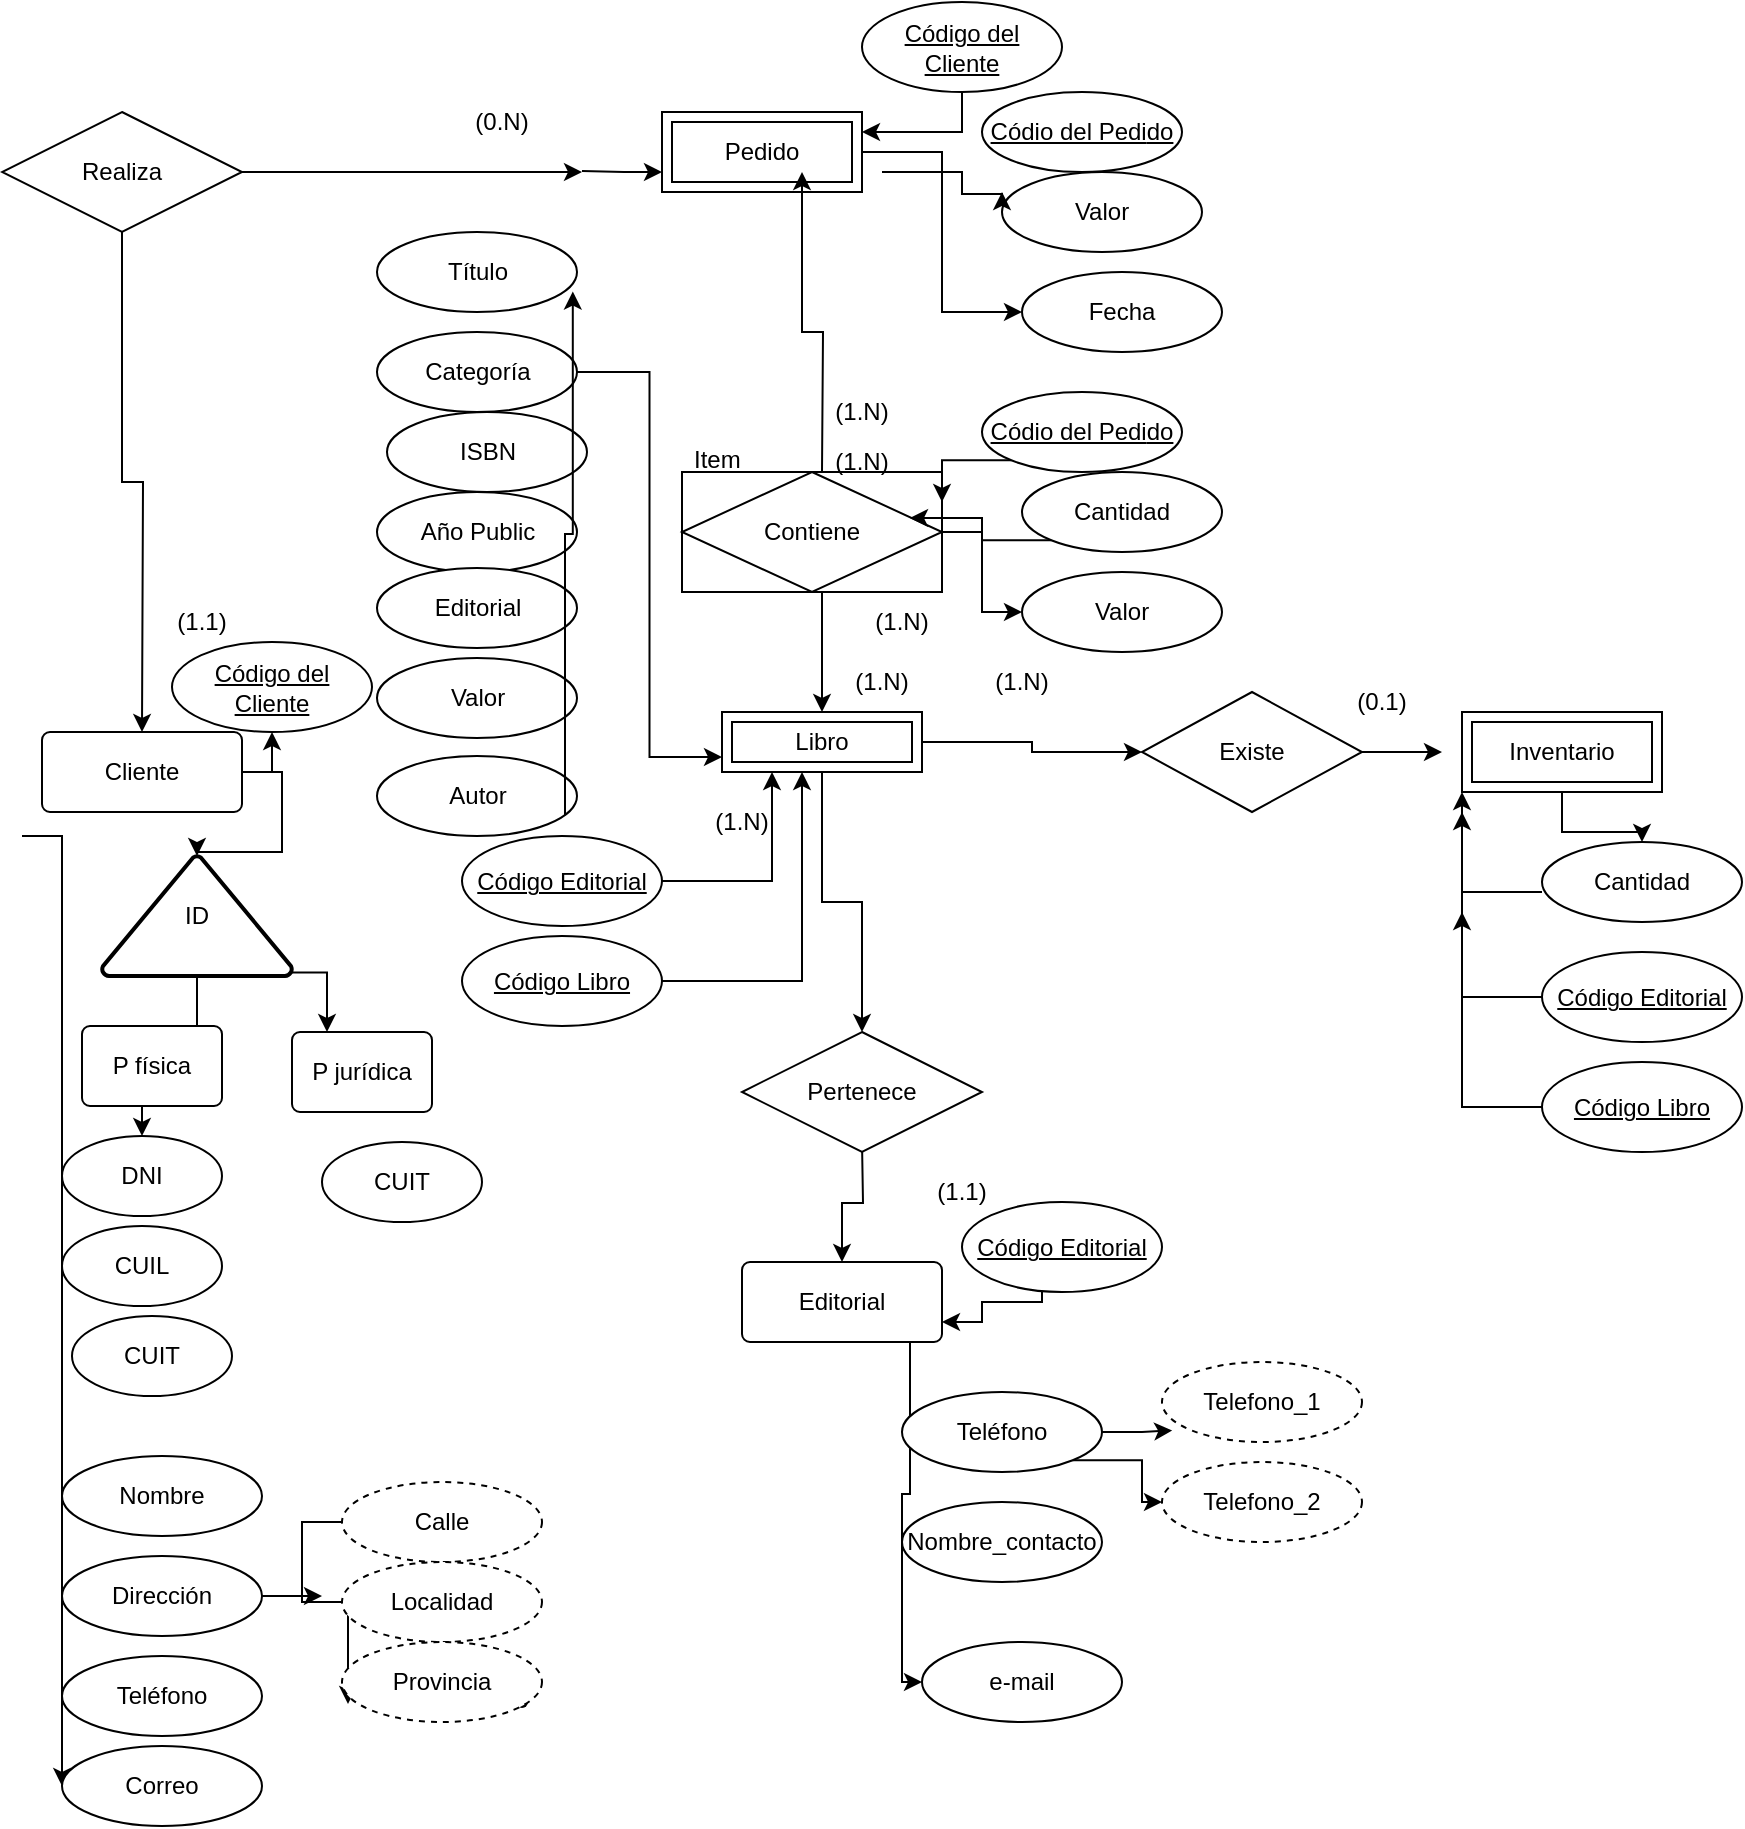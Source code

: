 <mxfile version="26.2.14">
  <diagram name="Página-1" id="XqcYxNgyNjFQ2hBGpFSJ">
    <mxGraphModel dx="1875" dy="1680" grid="1" gridSize="10" guides="1" tooltips="1" connect="1" arrows="1" fold="1" page="1" pageScale="1" pageWidth="827" pageHeight="1169" math="0" shadow="0">
      <root>
        <mxCell id="0" />
        <mxCell id="1" parent="0" />
        <mxCell id="j0QYSwoIqu1QwtUw-Y4--51" style="edgeStyle=orthogonalEdgeStyle;rounded=0;orthogonalLoop=1;jettySize=auto;html=1;exitX=1;exitY=0.5;exitDx=0;exitDy=0;" edge="1" parent="1" source="oGvwPSa7rUXXweESWLWe-1" target="j0QYSwoIqu1QwtUw-Y4--47">
          <mxGeometry relative="1" as="geometry" />
        </mxCell>
        <mxCell id="j0QYSwoIqu1QwtUw-Y4--91" style="edgeStyle=orthogonalEdgeStyle;rounded=0;orthogonalLoop=1;jettySize=auto;html=1;exitX=1;exitY=0.5;exitDx=0;exitDy=0;entryX=0.5;entryY=1;entryDx=0;entryDy=0;" edge="1" parent="1" source="oGvwPSa7rUXXweESWLWe-1" target="j0QYSwoIqu1QwtUw-Y4--86">
          <mxGeometry relative="1" as="geometry" />
        </mxCell>
        <mxCell id="oGvwPSa7rUXXweESWLWe-1" value="Cliente" style="rounded=1;arcSize=10;whiteSpace=wrap;html=1;align=center;" parent="1" vertex="1">
          <mxGeometry x="10" y="330" width="100" height="40" as="geometry" />
        </mxCell>
        <mxCell id="j0QYSwoIqu1QwtUw-Y4--83" style="edgeStyle=orthogonalEdgeStyle;rounded=0;orthogonalLoop=1;jettySize=auto;html=1;exitX=0;exitY=0.5;exitDx=0;exitDy=0;entryX=0;entryY=0.5;entryDx=0;entryDy=0;" edge="1" parent="1" target="j0QYSwoIqu1QwtUw-Y4--80">
          <mxGeometry relative="1" as="geometry">
            <mxPoint x="444" y="770" as="targetPoint" />
            <mxPoint x="444.0" y="635" as="sourcePoint" />
            <Array as="points">
              <mxPoint x="444" y="711" />
              <mxPoint x="440" y="711" />
              <mxPoint x="440" y="805" />
            </Array>
          </mxGeometry>
        </mxCell>
        <mxCell id="oGvwPSa7rUXXweESWLWe-2" value="Editorial" style="rounded=1;arcSize=10;whiteSpace=wrap;html=1;align=center;" parent="1" vertex="1">
          <mxGeometry x="360" y="595" width="100" height="40" as="geometry" />
        </mxCell>
        <mxCell id="j0QYSwoIqu1QwtUw-Y4--65" style="edgeStyle=orthogonalEdgeStyle;rounded=0;orthogonalLoop=1;jettySize=auto;html=1;entryX=0;entryY=0.5;entryDx=0;entryDy=0;" edge="1" parent="1" source="oGvwPSa7rUXXweESWLWe-3" target="j0QYSwoIqu1QwtUw-Y4--64">
          <mxGeometry relative="1" as="geometry" />
        </mxCell>
        <mxCell id="oGvwPSa7rUXXweESWLWe-3" value="Pedido" style="shape=ext;margin=3;double=1;whiteSpace=wrap;html=1;align=center;" parent="1" vertex="1">
          <mxGeometry x="320" y="20" width="100" height="40" as="geometry" />
        </mxCell>
        <mxCell id="j0QYSwoIqu1QwtUw-Y4--5" style="edgeStyle=orthogonalEdgeStyle;rounded=0;orthogonalLoop=1;jettySize=auto;html=1;entryX=0;entryY=0.5;entryDx=0;entryDy=0;" edge="1" parent="1" source="oGvwPSa7rUXXweESWLWe-4" target="j0QYSwoIqu1QwtUw-Y4--1">
          <mxGeometry relative="1" as="geometry" />
        </mxCell>
        <mxCell id="j0QYSwoIqu1QwtUw-Y4--7" style="edgeStyle=orthogonalEdgeStyle;rounded=0;orthogonalLoop=1;jettySize=auto;html=1;entryX=0.5;entryY=0;entryDx=0;entryDy=0;" edge="1" parent="1" source="oGvwPSa7rUXXweESWLWe-4" target="oGvwPSa7rUXXweESWLWe-20">
          <mxGeometry relative="1" as="geometry" />
        </mxCell>
        <mxCell id="oGvwPSa7rUXXweESWLWe-4" value="Libro" style="shape=ext;margin=3;double=1;whiteSpace=wrap;html=1;align=center;" parent="1" vertex="1">
          <mxGeometry x="350" y="320" width="100" height="30" as="geometry" />
        </mxCell>
        <mxCell id="j0QYSwoIqu1QwtUw-Y4--68" value="" style="edgeStyle=orthogonalEdgeStyle;rounded=0;orthogonalLoop=1;jettySize=auto;html=1;" edge="1" parent="1" source="oGvwPSa7rUXXweESWLWe-5" target="j0QYSwoIqu1QwtUw-Y4--62">
          <mxGeometry relative="1" as="geometry" />
        </mxCell>
        <mxCell id="oGvwPSa7rUXXweESWLWe-5" value="Inventario" style="shape=ext;margin=3;double=1;whiteSpace=wrap;html=1;align=center;" parent="1" vertex="1">
          <mxGeometry x="720" y="320" width="100" height="40" as="geometry" />
        </mxCell>
        <mxCell id="oGvwPSa7rUXXweESWLWe-9" style="edgeStyle=orthogonalEdgeStyle;rounded=0;orthogonalLoop=1;jettySize=auto;html=1;" parent="1" edge="1">
          <mxGeometry relative="1" as="geometry">
            <mxPoint x="280" y="49.5" as="sourcePoint" />
            <mxPoint x="320" y="50" as="targetPoint" />
          </mxGeometry>
        </mxCell>
        <mxCell id="oGvwPSa7rUXXweESWLWe-14" style="edgeStyle=orthogonalEdgeStyle;rounded=0;orthogonalLoop=1;jettySize=auto;html=1;" parent="1" source="oGvwPSa7rUXXweESWLWe-6" edge="1">
          <mxGeometry relative="1" as="geometry">
            <mxPoint x="280" y="50" as="targetPoint" />
          </mxGeometry>
        </mxCell>
        <mxCell id="j0QYSwoIqu1QwtUw-Y4--12" style="edgeStyle=orthogonalEdgeStyle;rounded=0;orthogonalLoop=1;jettySize=auto;html=1;exitX=0.5;exitY=1;exitDx=0;exitDy=0;" edge="1" parent="1" source="oGvwPSa7rUXXweESWLWe-6">
          <mxGeometry relative="1" as="geometry">
            <mxPoint x="60" y="330" as="targetPoint" />
          </mxGeometry>
        </mxCell>
        <mxCell id="oGvwPSa7rUXXweESWLWe-6" value="Realiza" style="shape=rhombus;perimeter=rhombusPerimeter;whiteSpace=wrap;html=1;align=center;" parent="1" vertex="1">
          <mxGeometry x="-10" y="20" width="120" height="60" as="geometry" />
        </mxCell>
        <mxCell id="j0QYSwoIqu1QwtUw-Y4--88" style="edgeStyle=orthogonalEdgeStyle;rounded=0;orthogonalLoop=1;jettySize=auto;html=1;exitX=0.5;exitY=1;exitDx=0;exitDy=0;" edge="1" parent="1" source="j0QYSwoIqu1QwtUw-Y4--86">
          <mxGeometry relative="1" as="geometry">
            <mxPoint x="125" y="320" as="targetPoint" />
            <Array as="points">
              <mxPoint x="125" y="310" />
            </Array>
          </mxGeometry>
        </mxCell>
        <mxCell id="oGvwPSa7rUXXweESWLWe-10" value="(1.1)" style="text;html=1;align=center;verticalAlign=middle;whiteSpace=wrap;rounded=0;" parent="1" vertex="1">
          <mxGeometry x="60" y="260" width="60" height="30" as="geometry" />
        </mxCell>
        <mxCell id="oGvwPSa7rUXXweESWLWe-11" value="(0.N)" style="text;html=1;align=center;verticalAlign=middle;whiteSpace=wrap;rounded=0;" parent="1" vertex="1">
          <mxGeometry x="210" y="10" width="60" height="30" as="geometry" />
        </mxCell>
        <mxCell id="oGvwPSa7rUXXweESWLWe-17" style="edgeStyle=orthogonalEdgeStyle;rounded=0;orthogonalLoop=1;jettySize=auto;html=1;" parent="1" edge="1">
          <mxGeometry relative="1" as="geometry">
            <mxPoint x="400" y="320" as="targetPoint" />
            <mxPoint x="400" y="260" as="sourcePoint" />
          </mxGeometry>
        </mxCell>
        <mxCell id="oGvwPSa7rUXXweESWLWe-16" style="edgeStyle=orthogonalEdgeStyle;rounded=0;orthogonalLoop=1;jettySize=auto;html=1;entryX=0.7;entryY=0.75;entryDx=0;entryDy=0;entryPerimeter=0;" parent="1" target="oGvwPSa7rUXXweESWLWe-3" edge="1">
          <mxGeometry relative="1" as="geometry">
            <mxPoint x="400" y="200" as="sourcePoint" />
          </mxGeometry>
        </mxCell>
        <mxCell id="oGvwPSa7rUXXweESWLWe-18" value="(1.N)" style="text;html=1;align=center;verticalAlign=middle;whiteSpace=wrap;rounded=0;" parent="1" vertex="1">
          <mxGeometry x="390" y="160" width="60" height="20" as="geometry" />
        </mxCell>
        <mxCell id="oGvwPSa7rUXXweESWLWe-19" value="(1.N)" style="text;html=1;align=center;verticalAlign=middle;whiteSpace=wrap;rounded=0;" parent="1" vertex="1">
          <mxGeometry x="410" y="260" width="60" height="30" as="geometry" />
        </mxCell>
        <mxCell id="j0QYSwoIqu1QwtUw-Y4--8" value="" style="edgeStyle=orthogonalEdgeStyle;rounded=0;orthogonalLoop=1;jettySize=auto;html=1;" edge="1" parent="1" target="oGvwPSa7rUXXweESWLWe-2">
          <mxGeometry relative="1" as="geometry">
            <mxPoint x="420" y="535" as="sourcePoint" />
          </mxGeometry>
        </mxCell>
        <mxCell id="oGvwPSa7rUXXweESWLWe-20" value="Pertenece" style="shape=rhombus;perimeter=rhombusPerimeter;whiteSpace=wrap;html=1;align=center;" parent="1" vertex="1">
          <mxGeometry x="360" y="480" width="120" height="60" as="geometry" />
        </mxCell>
        <mxCell id="oGvwPSa7rUXXweESWLWe-23" value="(1.N)" style="text;html=1;align=center;verticalAlign=middle;whiteSpace=wrap;rounded=0;" parent="1" vertex="1">
          <mxGeometry x="330" y="360" width="60" height="30" as="geometry" />
        </mxCell>
        <mxCell id="oGvwPSa7rUXXweESWLWe-24" value="(1.1)" style="text;html=1;align=center;verticalAlign=middle;whiteSpace=wrap;rounded=0;" parent="1" vertex="1">
          <mxGeometry x="440" y="545" width="60" height="30" as="geometry" />
        </mxCell>
        <mxCell id="j0QYSwoIqu1QwtUw-Y4--6" style="edgeStyle=orthogonalEdgeStyle;rounded=0;orthogonalLoop=1;jettySize=auto;html=1;" edge="1" parent="1" source="j0QYSwoIqu1QwtUw-Y4--1">
          <mxGeometry relative="1" as="geometry">
            <mxPoint x="710" y="340" as="targetPoint" />
          </mxGeometry>
        </mxCell>
        <mxCell id="j0QYSwoIqu1QwtUw-Y4--1" value="Existe" style="shape=rhombus;perimeter=rhombusPerimeter;whiteSpace=wrap;html=1;align=center;" vertex="1" parent="1">
          <mxGeometry x="560" y="310" width="110" height="60" as="geometry" />
        </mxCell>
        <mxCell id="j0QYSwoIqu1QwtUw-Y4--2" value="" style="shape=waypoint;sketch=0;size=6;pointerEvents=1;points=[];fillColor=none;resizable=0;rotatable=0;perimeter=centerPerimeter;snapToPoint=1;" vertex="1" parent="1">
          <mxGeometry x="240" y="805" width="20" height="20" as="geometry" />
        </mxCell>
        <mxCell id="j0QYSwoIqu1QwtUw-Y4--13" style="edgeStyle=orthogonalEdgeStyle;rounded=0;orthogonalLoop=1;jettySize=auto;html=1;exitX=0.5;exitY=1;exitDx=0;exitDy=0;" edge="1" parent="1" source="oGvwPSa7rUXXweESWLWe-10" target="oGvwPSa7rUXXweESWLWe-10">
          <mxGeometry relative="1" as="geometry" />
        </mxCell>
        <mxCell id="j0QYSwoIqu1QwtUw-Y4--14" value="(1.N)" style="text;html=1;align=center;verticalAlign=middle;whiteSpace=wrap;rounded=0;" vertex="1" parent="1">
          <mxGeometry x="470" y="290" width="60" height="30" as="geometry" />
        </mxCell>
        <mxCell id="j0QYSwoIqu1QwtUw-Y4--15" value="(0.1)" style="text;html=1;align=center;verticalAlign=middle;whiteSpace=wrap;rounded=0;" vertex="1" parent="1">
          <mxGeometry x="650" y="300" width="60" height="30" as="geometry" />
        </mxCell>
        <mxCell id="j0QYSwoIqu1QwtUw-Y4--103" value="" style="edgeStyle=orthogonalEdgeStyle;rounded=0;orthogonalLoop=1;jettySize=auto;html=1;" edge="1" parent="1" source="j0QYSwoIqu1QwtUw-Y4--16" target="j0QYSwoIqu1QwtUw-Y4--102">
          <mxGeometry relative="1" as="geometry" />
        </mxCell>
        <mxCell id="j0QYSwoIqu1QwtUw-Y4--16" value="Contiene" style="shape=associativeEntity;whiteSpace=wrap;html=1;align=center;" vertex="1" parent="1">
          <mxGeometry x="330" y="200" width="130" height="60" as="geometry" />
        </mxCell>
        <mxCell id="j0QYSwoIqu1QwtUw-Y4--17" value="Item" style="text;strokeColor=none;fillColor=none;spacingLeft=4;spacingRight=4;overflow=hidden;rotatable=0;points=[[0,0.5],[1,0.5]];portConstraint=eastwest;fontSize=12;whiteSpace=wrap;html=1;" vertex="1" parent="1">
          <mxGeometry x="330" y="180" width="40" height="30" as="geometry" />
        </mxCell>
        <mxCell id="j0QYSwoIqu1QwtUw-Y4--18" value="(1.N)" style="text;html=1;align=center;verticalAlign=middle;whiteSpace=wrap;rounded=0;" vertex="1" parent="1">
          <mxGeometry x="390" y="180" width="60" height="30" as="geometry" />
        </mxCell>
        <mxCell id="j0QYSwoIqu1QwtUw-Y4--19" value="(1.N)" style="text;html=1;align=center;verticalAlign=middle;whiteSpace=wrap;rounded=0;" vertex="1" parent="1">
          <mxGeometry x="400" y="290" width="60" height="30" as="geometry" />
        </mxCell>
        <mxCell id="j0QYSwoIqu1QwtUw-Y4--37" value="" style="edgeStyle=orthogonalEdgeStyle;rounded=0;orthogonalLoop=1;jettySize=auto;html=1;" edge="1" parent="1" target="j0QYSwoIqu1QwtUw-Y4--36">
          <mxGeometry relative="1" as="geometry">
            <mxPoint x="185.0" y="750.059" as="sourcePoint" />
          </mxGeometry>
        </mxCell>
        <mxCell id="j0QYSwoIqu1QwtUw-Y4--31" style="edgeStyle=orthogonalEdgeStyle;rounded=0;orthogonalLoop=1;jettySize=auto;html=1;entryX=0;entryY=0.5;entryDx=0;entryDy=0;" edge="1" parent="1" target="j0QYSwoIqu1QwtUw-Y4--45">
          <mxGeometry relative="1" as="geometry">
            <mxPoint x="30.0" y="572" as="targetPoint" />
            <mxPoint y="382" as="sourcePoint" />
            <Array as="points">
              <mxPoint x="20" y="382" />
            </Array>
          </mxGeometry>
        </mxCell>
        <mxCell id="j0QYSwoIqu1QwtUw-Y4--109" style="edgeStyle=orthogonalEdgeStyle;rounded=0;orthogonalLoop=1;jettySize=auto;html=1;exitX=0;exitY=0.5;exitDx=0;exitDy=0;entryX=0.03;entryY=0.775;entryDx=0;entryDy=0;entryPerimeter=0;" edge="1" parent="1" source="j0QYSwoIqu1QwtUw-Y4--34" target="j0QYSwoIqu1QwtUw-Y4--36">
          <mxGeometry relative="1" as="geometry">
            <mxPoint x="160" y="830" as="targetPoint" />
          </mxGeometry>
        </mxCell>
        <mxCell id="j0QYSwoIqu1QwtUw-Y4--34" value="Calle" style="ellipse;whiteSpace=wrap;html=1;align=center;dashed=1;" vertex="1" parent="1">
          <mxGeometry x="160" y="705" width="100" height="40" as="geometry" />
        </mxCell>
        <mxCell id="j0QYSwoIqu1QwtUw-Y4--35" value="Localidad" style="ellipse;whiteSpace=wrap;html=1;align=center;dashed=1;" vertex="1" parent="1">
          <mxGeometry x="160" y="745" width="100" height="40" as="geometry" />
        </mxCell>
        <mxCell id="j0QYSwoIqu1QwtUw-Y4--36" value="Provincia" style="ellipse;whiteSpace=wrap;html=1;align=center;dashed=1;" vertex="1" parent="1">
          <mxGeometry x="160" y="785" width="100" height="40" as="geometry" />
        </mxCell>
        <mxCell id="j0QYSwoIqu1QwtUw-Y4--42" value="Nombre" style="ellipse;whiteSpace=wrap;html=1;align=center;" vertex="1" parent="1">
          <mxGeometry x="20" y="692" width="100" height="40" as="geometry" />
        </mxCell>
        <mxCell id="j0QYSwoIqu1QwtUw-Y4--108" value="" style="edgeStyle=orthogonalEdgeStyle;rounded=0;orthogonalLoop=1;jettySize=auto;html=1;" edge="1" parent="1" source="j0QYSwoIqu1QwtUw-Y4--43">
          <mxGeometry relative="1" as="geometry">
            <mxPoint x="150" y="762" as="targetPoint" />
          </mxGeometry>
        </mxCell>
        <mxCell id="j0QYSwoIqu1QwtUw-Y4--43" value="Dirección" style="ellipse;whiteSpace=wrap;html=1;align=center;" vertex="1" parent="1">
          <mxGeometry x="20" y="742" width="100" height="40" as="geometry" />
        </mxCell>
        <mxCell id="j0QYSwoIqu1QwtUw-Y4--44" value="Teléfono" style="ellipse;whiteSpace=wrap;html=1;align=center;" vertex="1" parent="1">
          <mxGeometry x="20" y="792" width="100" height="40" as="geometry" />
        </mxCell>
        <mxCell id="j0QYSwoIqu1QwtUw-Y4--45" value="Correo" style="ellipse;whiteSpace=wrap;html=1;align=center;" vertex="1" parent="1">
          <mxGeometry x="20" y="837" width="100" height="40" as="geometry" />
        </mxCell>
        <mxCell id="j0QYSwoIqu1QwtUw-Y4--60" value="" style="edgeStyle=orthogonalEdgeStyle;rounded=0;orthogonalLoop=1;jettySize=auto;html=1;" edge="1" parent="1" source="j0QYSwoIqu1QwtUw-Y4--47" target="j0QYSwoIqu1QwtUw-Y4--52">
          <mxGeometry relative="1" as="geometry" />
        </mxCell>
        <mxCell id="j0QYSwoIqu1QwtUw-Y4--61" style="edgeStyle=orthogonalEdgeStyle;rounded=0;orthogonalLoop=1;jettySize=auto;html=1;exitX=0.99;exitY=0.97;exitDx=0;exitDy=0;exitPerimeter=0;entryX=0.25;entryY=0;entryDx=0;entryDy=0;" edge="1" parent="1" source="j0QYSwoIqu1QwtUw-Y4--47" target="j0QYSwoIqu1QwtUw-Y4--50">
          <mxGeometry relative="1" as="geometry" />
        </mxCell>
        <mxCell id="j0QYSwoIqu1QwtUw-Y4--47" value="ID" style="strokeWidth=2;html=1;shape=mxgraph.flowchart.extract_or_measurement;whiteSpace=wrap;" vertex="1" parent="1">
          <mxGeometry x="40" y="392" width="95" height="60" as="geometry" />
        </mxCell>
        <mxCell id="j0QYSwoIqu1QwtUw-Y4--49" value="P física" style="rounded=1;arcSize=10;whiteSpace=wrap;html=1;align=center;" vertex="1" parent="1">
          <mxGeometry x="30" y="477" width="70" height="40" as="geometry" />
        </mxCell>
        <mxCell id="j0QYSwoIqu1QwtUw-Y4--50" value="P jurídica" style="rounded=1;arcSize=10;whiteSpace=wrap;html=1;align=center;" vertex="1" parent="1">
          <mxGeometry x="135" y="480" width="70" height="40" as="geometry" />
        </mxCell>
        <mxCell id="j0QYSwoIqu1QwtUw-Y4--52" value="DNI" style="ellipse;whiteSpace=wrap;html=1;align=center;" vertex="1" parent="1">
          <mxGeometry x="20" y="532" width="80" height="40" as="geometry" />
        </mxCell>
        <mxCell id="j0QYSwoIqu1QwtUw-Y4--54" value="CUIL" style="ellipse;whiteSpace=wrap;html=1;align=center;" vertex="1" parent="1">
          <mxGeometry x="20" y="577" width="80" height="40" as="geometry" />
        </mxCell>
        <mxCell id="j0QYSwoIqu1QwtUw-Y4--56" value="CUIT" style="ellipse;whiteSpace=wrap;html=1;align=center;" vertex="1" parent="1">
          <mxGeometry x="25" y="622" width="80" height="40" as="geometry" />
        </mxCell>
        <mxCell id="j0QYSwoIqu1QwtUw-Y4--57" value="CUIT" style="ellipse;whiteSpace=wrap;html=1;align=center;" vertex="1" parent="1">
          <mxGeometry x="150" y="535" width="80" height="40" as="geometry" />
        </mxCell>
        <mxCell id="j0QYSwoIqu1QwtUw-Y4--62" value="Cantidad" style="ellipse;whiteSpace=wrap;html=1;align=center;" vertex="1" parent="1">
          <mxGeometry x="760" y="385" width="100" height="40" as="geometry" />
        </mxCell>
        <mxCell id="j0QYSwoIqu1QwtUw-Y4--63" value="Valor" style="ellipse;whiteSpace=wrap;html=1;align=center;" vertex="1" parent="1">
          <mxGeometry x="490" y="50" width="100" height="40" as="geometry" />
        </mxCell>
        <mxCell id="j0QYSwoIqu1QwtUw-Y4--64" value="Fecha" style="ellipse;whiteSpace=wrap;html=1;align=center;" vertex="1" parent="1">
          <mxGeometry x="500" y="100" width="100" height="40" as="geometry" />
        </mxCell>
        <mxCell id="j0QYSwoIqu1QwtUw-Y4--67" style="edgeStyle=orthogonalEdgeStyle;rounded=0;orthogonalLoop=1;jettySize=auto;html=1;" edge="1" parent="1">
          <mxGeometry relative="1" as="geometry">
            <mxPoint x="430" y="50" as="sourcePoint" />
            <mxPoint x="490" y="60" as="targetPoint" />
            <Array as="points">
              <mxPoint x="470" y="50" />
              <mxPoint x="470" y="61" />
              <mxPoint x="490" y="61" />
            </Array>
          </mxGeometry>
        </mxCell>
        <mxCell id="j0QYSwoIqu1QwtUw-Y4--69" value="Año Public" style="ellipse;whiteSpace=wrap;html=1;align=center;" vertex="1" parent="1">
          <mxGeometry x="177.5" y="210" width="100" height="40" as="geometry" />
        </mxCell>
        <mxCell id="j0QYSwoIqu1QwtUw-Y4--70" value="Editorial" style="ellipse;whiteSpace=wrap;html=1;align=center;" vertex="1" parent="1">
          <mxGeometry x="177.5" y="248" width="100" height="40" as="geometry" />
        </mxCell>
        <mxCell id="j0QYSwoIqu1QwtUw-Y4--71" value="Valor" style="ellipse;whiteSpace=wrap;html=1;align=center;" vertex="1" parent="1">
          <mxGeometry x="177.5" y="293" width="100" height="40" as="geometry" />
        </mxCell>
        <mxCell id="j0QYSwoIqu1QwtUw-Y4--72" value="Autor" style="ellipse;whiteSpace=wrap;html=1;align=center;" vertex="1" parent="1">
          <mxGeometry x="177.5" y="342" width="100" height="40" as="geometry" />
        </mxCell>
        <mxCell id="j0QYSwoIqu1QwtUw-Y4--73" value="ISBN" style="ellipse;whiteSpace=wrap;html=1;align=center;" vertex="1" parent="1">
          <mxGeometry x="182.5" y="170" width="100" height="40" as="geometry" />
        </mxCell>
        <mxCell id="j0QYSwoIqu1QwtUw-Y4--77" style="edgeStyle=orthogonalEdgeStyle;rounded=0;orthogonalLoop=1;jettySize=auto;html=1;entryX=0;entryY=0.75;entryDx=0;entryDy=0;" edge="1" parent="1" source="j0QYSwoIqu1QwtUw-Y4--74" target="oGvwPSa7rUXXweESWLWe-4">
          <mxGeometry relative="1" as="geometry" />
        </mxCell>
        <mxCell id="j0QYSwoIqu1QwtUw-Y4--74" value="Categoría" style="ellipse;whiteSpace=wrap;html=1;align=center;" vertex="1" parent="1">
          <mxGeometry x="177.5" y="130" width="100" height="40" as="geometry" />
        </mxCell>
        <mxCell id="j0QYSwoIqu1QwtUw-Y4--75" value="Título" style="ellipse;whiteSpace=wrap;html=1;align=center;" vertex="1" parent="1">
          <mxGeometry x="177.5" y="80" width="100" height="40" as="geometry" />
        </mxCell>
        <mxCell id="j0QYSwoIqu1QwtUw-Y4--76" style="edgeStyle=orthogonalEdgeStyle;rounded=0;orthogonalLoop=1;jettySize=auto;html=1;entryX=0.979;entryY=0.744;entryDx=0;entryDy=0;entryPerimeter=0;exitX=0.94;exitY=0.742;exitDx=0;exitDy=0;exitPerimeter=0;" edge="1" parent="1" source="j0QYSwoIqu1QwtUw-Y4--72" target="j0QYSwoIqu1QwtUw-Y4--75">
          <mxGeometry relative="1" as="geometry">
            <mxPoint x="293" y="160" as="sourcePoint" />
          </mxGeometry>
        </mxCell>
        <mxCell id="j0QYSwoIqu1QwtUw-Y4--78" value="Nombre_contacto" style="ellipse;whiteSpace=wrap;html=1;align=center;" vertex="1" parent="1">
          <mxGeometry x="440" y="715" width="100" height="40" as="geometry" />
        </mxCell>
        <mxCell id="j0QYSwoIqu1QwtUw-Y4--85" style="edgeStyle=orthogonalEdgeStyle;rounded=0;orthogonalLoop=1;jettySize=auto;html=1;exitX=1;exitY=1;exitDx=0;exitDy=0;entryX=0;entryY=0.5;entryDx=0;entryDy=0;" edge="1" parent="1" source="j0QYSwoIqu1QwtUw-Y4--79" target="j0QYSwoIqu1QwtUw-Y4--82">
          <mxGeometry relative="1" as="geometry" />
        </mxCell>
        <mxCell id="j0QYSwoIqu1QwtUw-Y4--79" value="Teléfono" style="ellipse;whiteSpace=wrap;html=1;align=center;" vertex="1" parent="1">
          <mxGeometry x="440" y="660" width="100" height="40" as="geometry" />
        </mxCell>
        <mxCell id="j0QYSwoIqu1QwtUw-Y4--80" value="e-mail" style="ellipse;whiteSpace=wrap;html=1;align=center;" vertex="1" parent="1">
          <mxGeometry x="450" y="785" width="100" height="40" as="geometry" />
        </mxCell>
        <mxCell id="j0QYSwoIqu1QwtUw-Y4--81" value="Telefono_1" style="ellipse;whiteSpace=wrap;html=1;align=center;dashed=1;" vertex="1" parent="1">
          <mxGeometry x="570" y="645" width="100" height="40" as="geometry" />
        </mxCell>
        <mxCell id="j0QYSwoIqu1QwtUw-Y4--82" value="Telefono_2" style="ellipse;whiteSpace=wrap;html=1;align=center;dashed=1;" vertex="1" parent="1">
          <mxGeometry x="570" y="695" width="100" height="40" as="geometry" />
        </mxCell>
        <mxCell id="j0QYSwoIqu1QwtUw-Y4--84" style="edgeStyle=orthogonalEdgeStyle;rounded=0;orthogonalLoop=1;jettySize=auto;html=1;entryX=0.051;entryY=0.856;entryDx=0;entryDy=0;entryPerimeter=0;" edge="1" parent="1" source="j0QYSwoIqu1QwtUw-Y4--79" target="j0QYSwoIqu1QwtUw-Y4--81">
          <mxGeometry relative="1" as="geometry" />
        </mxCell>
        <mxCell id="j0QYSwoIqu1QwtUw-Y4--86" value="Código del Cliente" style="ellipse;whiteSpace=wrap;html=1;align=center;fontStyle=4;" vertex="1" parent="1">
          <mxGeometry x="75" y="285" width="100" height="45" as="geometry" />
        </mxCell>
        <mxCell id="j0QYSwoIqu1QwtUw-Y4--93" style="edgeStyle=orthogonalEdgeStyle;rounded=0;orthogonalLoop=1;jettySize=auto;html=1;entryX=1;entryY=0.75;entryDx=0;entryDy=0;" edge="1" parent="1" source="j0QYSwoIqu1QwtUw-Y4--92" target="oGvwPSa7rUXXweESWLWe-2">
          <mxGeometry relative="1" as="geometry">
            <Array as="points">
              <mxPoint x="510" y="615" />
              <mxPoint x="480" y="615" />
              <mxPoint x="480" y="625" />
            </Array>
          </mxGeometry>
        </mxCell>
        <mxCell id="j0QYSwoIqu1QwtUw-Y4--92" value="Código Editorial" style="ellipse;whiteSpace=wrap;html=1;align=center;fontStyle=4;" vertex="1" parent="1">
          <mxGeometry x="470" y="565" width="100" height="45" as="geometry" />
        </mxCell>
        <mxCell id="j0QYSwoIqu1QwtUw-Y4--95" style="edgeStyle=orthogonalEdgeStyle;rounded=0;orthogonalLoop=1;jettySize=auto;html=1;entryX=1;entryY=0.25;entryDx=0;entryDy=0;" edge="1" parent="1" source="j0QYSwoIqu1QwtUw-Y4--94" target="oGvwPSa7rUXXweESWLWe-3">
          <mxGeometry relative="1" as="geometry" />
        </mxCell>
        <mxCell id="j0QYSwoIqu1QwtUw-Y4--94" value="Código del Cliente" style="ellipse;whiteSpace=wrap;html=1;align=center;fontStyle=4;" vertex="1" parent="1">
          <mxGeometry x="420" y="-35" width="100" height="45" as="geometry" />
        </mxCell>
        <mxCell id="j0QYSwoIqu1QwtUw-Y4--97" style="edgeStyle=orthogonalEdgeStyle;rounded=0;orthogonalLoop=1;jettySize=auto;html=1;entryX=0.25;entryY=1;entryDx=0;entryDy=0;" edge="1" parent="1" source="j0QYSwoIqu1QwtUw-Y4--96" target="oGvwPSa7rUXXweESWLWe-4">
          <mxGeometry relative="1" as="geometry" />
        </mxCell>
        <mxCell id="j0QYSwoIqu1QwtUw-Y4--96" value="Código Editorial" style="ellipse;whiteSpace=wrap;html=1;align=center;fontStyle=4;" vertex="1" parent="1">
          <mxGeometry x="220" y="382" width="100" height="45" as="geometry" />
        </mxCell>
        <mxCell id="j0QYSwoIqu1QwtUw-Y4--99" style="edgeStyle=orthogonalEdgeStyle;rounded=0;orthogonalLoop=1;jettySize=auto;html=1;entryX=0;entryY=1;entryDx=0;entryDy=0;" edge="1" parent="1" target="oGvwPSa7rUXXweESWLWe-5">
          <mxGeometry relative="1" as="geometry">
            <mxPoint x="760" y="410" as="sourcePoint" />
            <Array as="points">
              <mxPoint x="720" y="410" />
            </Array>
          </mxGeometry>
        </mxCell>
        <mxCell id="j0QYSwoIqu1QwtUw-Y4--111" style="edgeStyle=orthogonalEdgeStyle;rounded=0;orthogonalLoop=1;jettySize=auto;html=1;" edge="1" parent="1" source="j0QYSwoIqu1QwtUw-Y4--98">
          <mxGeometry relative="1" as="geometry">
            <mxPoint x="720" y="420" as="targetPoint" />
            <Array as="points">
              <mxPoint x="720" y="463" />
            </Array>
          </mxGeometry>
        </mxCell>
        <mxCell id="j0QYSwoIqu1QwtUw-Y4--98" value="Código Editorial" style="ellipse;whiteSpace=wrap;html=1;align=center;fontStyle=4;" vertex="1" parent="1">
          <mxGeometry x="760" y="440" width="100" height="45" as="geometry" />
        </mxCell>
        <mxCell id="j0QYSwoIqu1QwtUw-Y4--100" value="Códio del Pedi&lt;span style=&quot;color: rgba(0, 0, 0, 0); font-family: monospace; font-size: 0px; text-align: start; text-wrap-mode: nowrap;&quot;&gt;%3CmxGraphModel%3E%3Croot%3E%3CmxCell%20id%3D%220%22%2F%3E%3CmxCell%20id%3D%221%22%20parent%3D%220%22%2F%3E%3CmxCell%20id%3D%222%22%20value%3D%22Attribute%22%20style%3D%22ellipse%3BwhiteSpace%3Dwrap%3Bhtml%3D1%3Balign%3Dcenter%3B%22%20vertex%3D%221%22%20parent%3D%221%22%3E%3CmxGeometry%20x%3D%22490%22%20y%3D%22170%22%20width%3D%22100%22%20height%3D%2240%22%20as%3D%22geometry%22%2F%3E%3C%2FmxCell%3E%3C%2Froot%3E%3C%2FmxGraphModel%3E&lt;/span&gt;do" style="ellipse;whiteSpace=wrap;html=1;align=center;fontStyle=4;" vertex="1" parent="1">
          <mxGeometry x="480" y="10" width="100" height="40" as="geometry" />
        </mxCell>
        <mxCell id="j0QYSwoIqu1QwtUw-Y4--101" value="Cantidad" style="ellipse;whiteSpace=wrap;html=1;align=center;" vertex="1" parent="1">
          <mxGeometry x="500" y="200" width="100" height="40" as="geometry" />
        </mxCell>
        <mxCell id="j0QYSwoIqu1QwtUw-Y4--102" value="Valor" style="ellipse;whiteSpace=wrap;html=1;align=center;" vertex="1" parent="1">
          <mxGeometry x="500" y="250" width="100" height="40" as="geometry" />
        </mxCell>
        <mxCell id="j0QYSwoIqu1QwtUw-Y4--104" style="edgeStyle=orthogonalEdgeStyle;rounded=0;orthogonalLoop=1;jettySize=auto;html=1;exitX=0;exitY=1;exitDx=0;exitDy=0;entryX=0.877;entryY=0.383;entryDx=0;entryDy=0;entryPerimeter=0;" edge="1" parent="1" source="j0QYSwoIqu1QwtUw-Y4--101" target="j0QYSwoIqu1QwtUw-Y4--16">
          <mxGeometry relative="1" as="geometry" />
        </mxCell>
        <mxCell id="j0QYSwoIqu1QwtUw-Y4--106" style="edgeStyle=orthogonalEdgeStyle;rounded=0;orthogonalLoop=1;jettySize=auto;html=1;exitX=0;exitY=1;exitDx=0;exitDy=0;entryX=1;entryY=0.25;entryDx=0;entryDy=0;" edge="1" parent="1" source="j0QYSwoIqu1QwtUw-Y4--105" target="j0QYSwoIqu1QwtUw-Y4--16">
          <mxGeometry relative="1" as="geometry" />
        </mxCell>
        <mxCell id="j0QYSwoIqu1QwtUw-Y4--105" value="Códio del Pedi&lt;span style=&quot;color: rgba(0, 0, 0, 0); font-family: monospace; font-size: 0px; text-align: start; text-wrap-mode: nowrap;&quot;&gt;%3CmxGraphModel%3E%3Croot%3E%3CmxCell%20id%3D%220%22%2F%3E%3CmxCell%20id%3D%221%22%20parent%3D%220%22%2F%3E%3CmxCell%20id%3D%222%22%20value%3D%22Attribute%22%20style%3D%22ellipse%3BwhiteSpace%3Dwrap%3Bhtml%3D1%3Balign%3Dcenter%3B%22%20vertex%3D%221%22%20parent%3D%221%22%3E%3CmxGeometry%20x%3D%22490%22%20y%3D%22170%22%20width%3D%22100%22%20height%3D%2240%22%20as%3D%22geometry%22%2F%3E%3C%2FmxCell%3E%3C%2Froot%3E%3C%2FmxGraphModel%3E&lt;/span&gt;do" style="ellipse;whiteSpace=wrap;html=1;align=center;fontStyle=4;" vertex="1" parent="1">
          <mxGeometry x="480" y="160" width="100" height="40" as="geometry" />
        </mxCell>
        <mxCell id="j0QYSwoIqu1QwtUw-Y4--107" value="Código Libro" style="ellipse;whiteSpace=wrap;html=1;align=center;fontStyle=4;" vertex="1" parent="1">
          <mxGeometry x="220" y="432" width="100" height="45" as="geometry" />
        </mxCell>
        <mxCell id="j0QYSwoIqu1QwtUw-Y4--112" style="edgeStyle=orthogonalEdgeStyle;rounded=0;orthogonalLoop=1;jettySize=auto;html=1;" edge="1" parent="1" source="j0QYSwoIqu1QwtUw-Y4--110">
          <mxGeometry relative="1" as="geometry">
            <mxPoint x="720" y="370" as="targetPoint" />
            <Array as="points">
              <mxPoint x="720" y="518" />
            </Array>
          </mxGeometry>
        </mxCell>
        <mxCell id="j0QYSwoIqu1QwtUw-Y4--110" value="Código Libro" style="ellipse;whiteSpace=wrap;html=1;align=center;fontStyle=4;" vertex="1" parent="1">
          <mxGeometry x="760" y="495" width="100" height="45" as="geometry" />
        </mxCell>
        <mxCell id="j0QYSwoIqu1QwtUw-Y4--113" style="edgeStyle=orthogonalEdgeStyle;rounded=0;orthogonalLoop=1;jettySize=auto;html=1;entryX=0.4;entryY=1;entryDx=0;entryDy=0;entryPerimeter=0;" edge="1" parent="1" source="j0QYSwoIqu1QwtUw-Y4--107" target="oGvwPSa7rUXXweESWLWe-4">
          <mxGeometry relative="1" as="geometry" />
        </mxCell>
      </root>
    </mxGraphModel>
  </diagram>
</mxfile>
